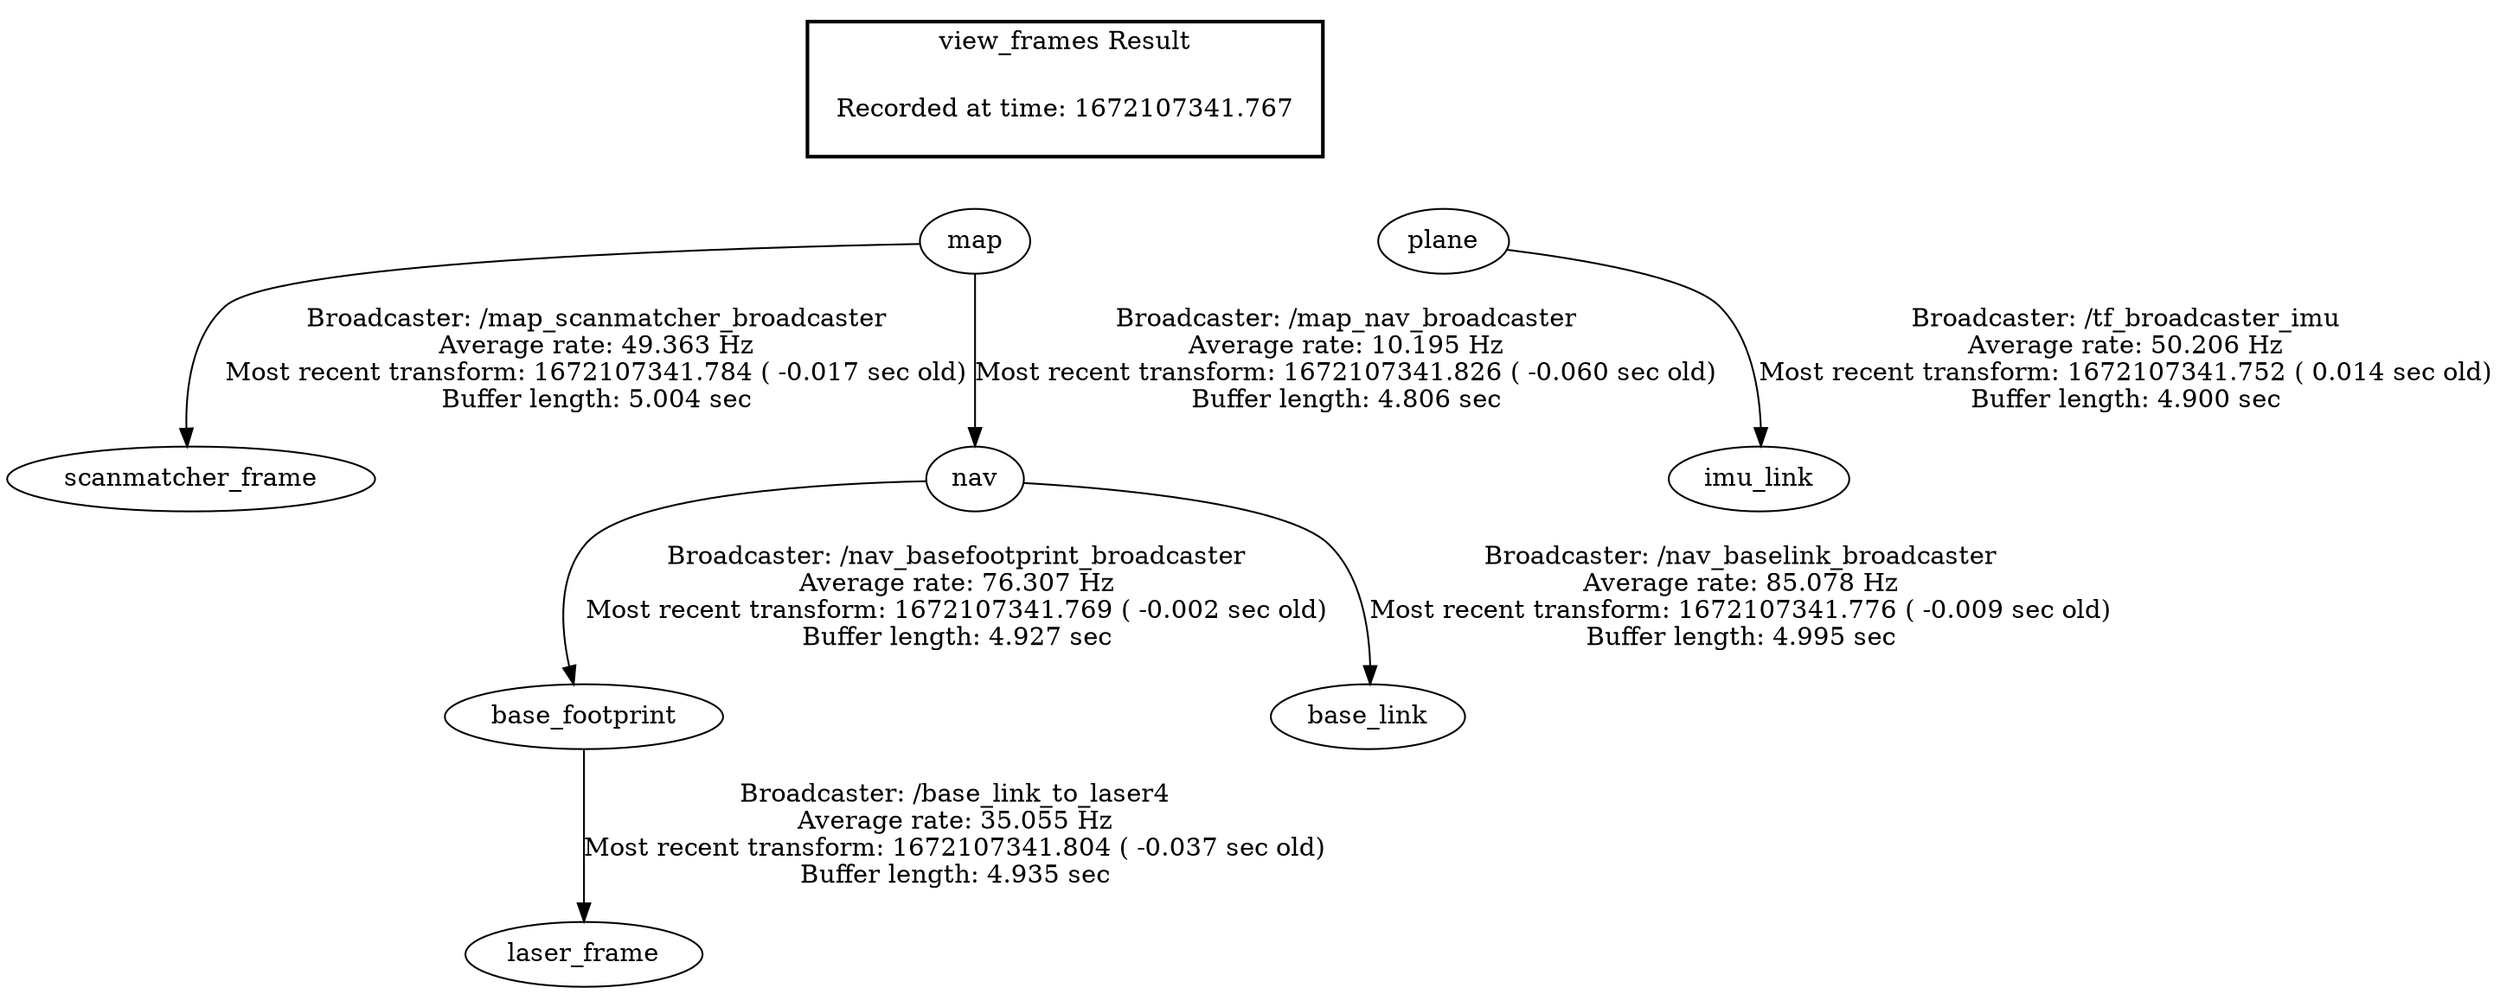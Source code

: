 digraph G {
"map" -> "scanmatcher_frame"[label="Broadcaster: /map_scanmatcher_broadcaster\nAverage rate: 49.363 Hz\nMost recent transform: 1672107341.784 ( -0.017 sec old)\nBuffer length: 5.004 sec\n"];
"base_footprint" -> "laser_frame"[label="Broadcaster: /base_link_to_laser4\nAverage rate: 35.055 Hz\nMost recent transform: 1672107341.804 ( -0.037 sec old)\nBuffer length: 4.935 sec\n"];
"nav" -> "base_footprint"[label="Broadcaster: /nav_basefootprint_broadcaster\nAverage rate: 76.307 Hz\nMost recent transform: 1672107341.769 ( -0.002 sec old)\nBuffer length: 4.927 sec\n"];
"map" -> "nav"[label="Broadcaster: /map_nav_broadcaster\nAverage rate: 10.195 Hz\nMost recent transform: 1672107341.826 ( -0.060 sec old)\nBuffer length: 4.806 sec\n"];
"nav" -> "base_link"[label="Broadcaster: /nav_baselink_broadcaster\nAverage rate: 85.078 Hz\nMost recent transform: 1672107341.776 ( -0.009 sec old)\nBuffer length: 4.995 sec\n"];
"plane" -> "imu_link"[label="Broadcaster: /tf_broadcaster_imu\nAverage rate: 50.206 Hz\nMost recent transform: 1672107341.752 ( 0.014 sec old)\nBuffer length: 4.900 sec\n"];
edge [style=invis];
 subgraph cluster_legend { style=bold; color=black; label ="view_frames Result";
"Recorded at time: 1672107341.767"[ shape=plaintext ] ;
 }->"map";
edge [style=invis];
 subgraph cluster_legend { style=bold; color=black; label ="view_frames Result";
"Recorded at time: 1672107341.767"[ shape=plaintext ] ;
 }->"plane";
}